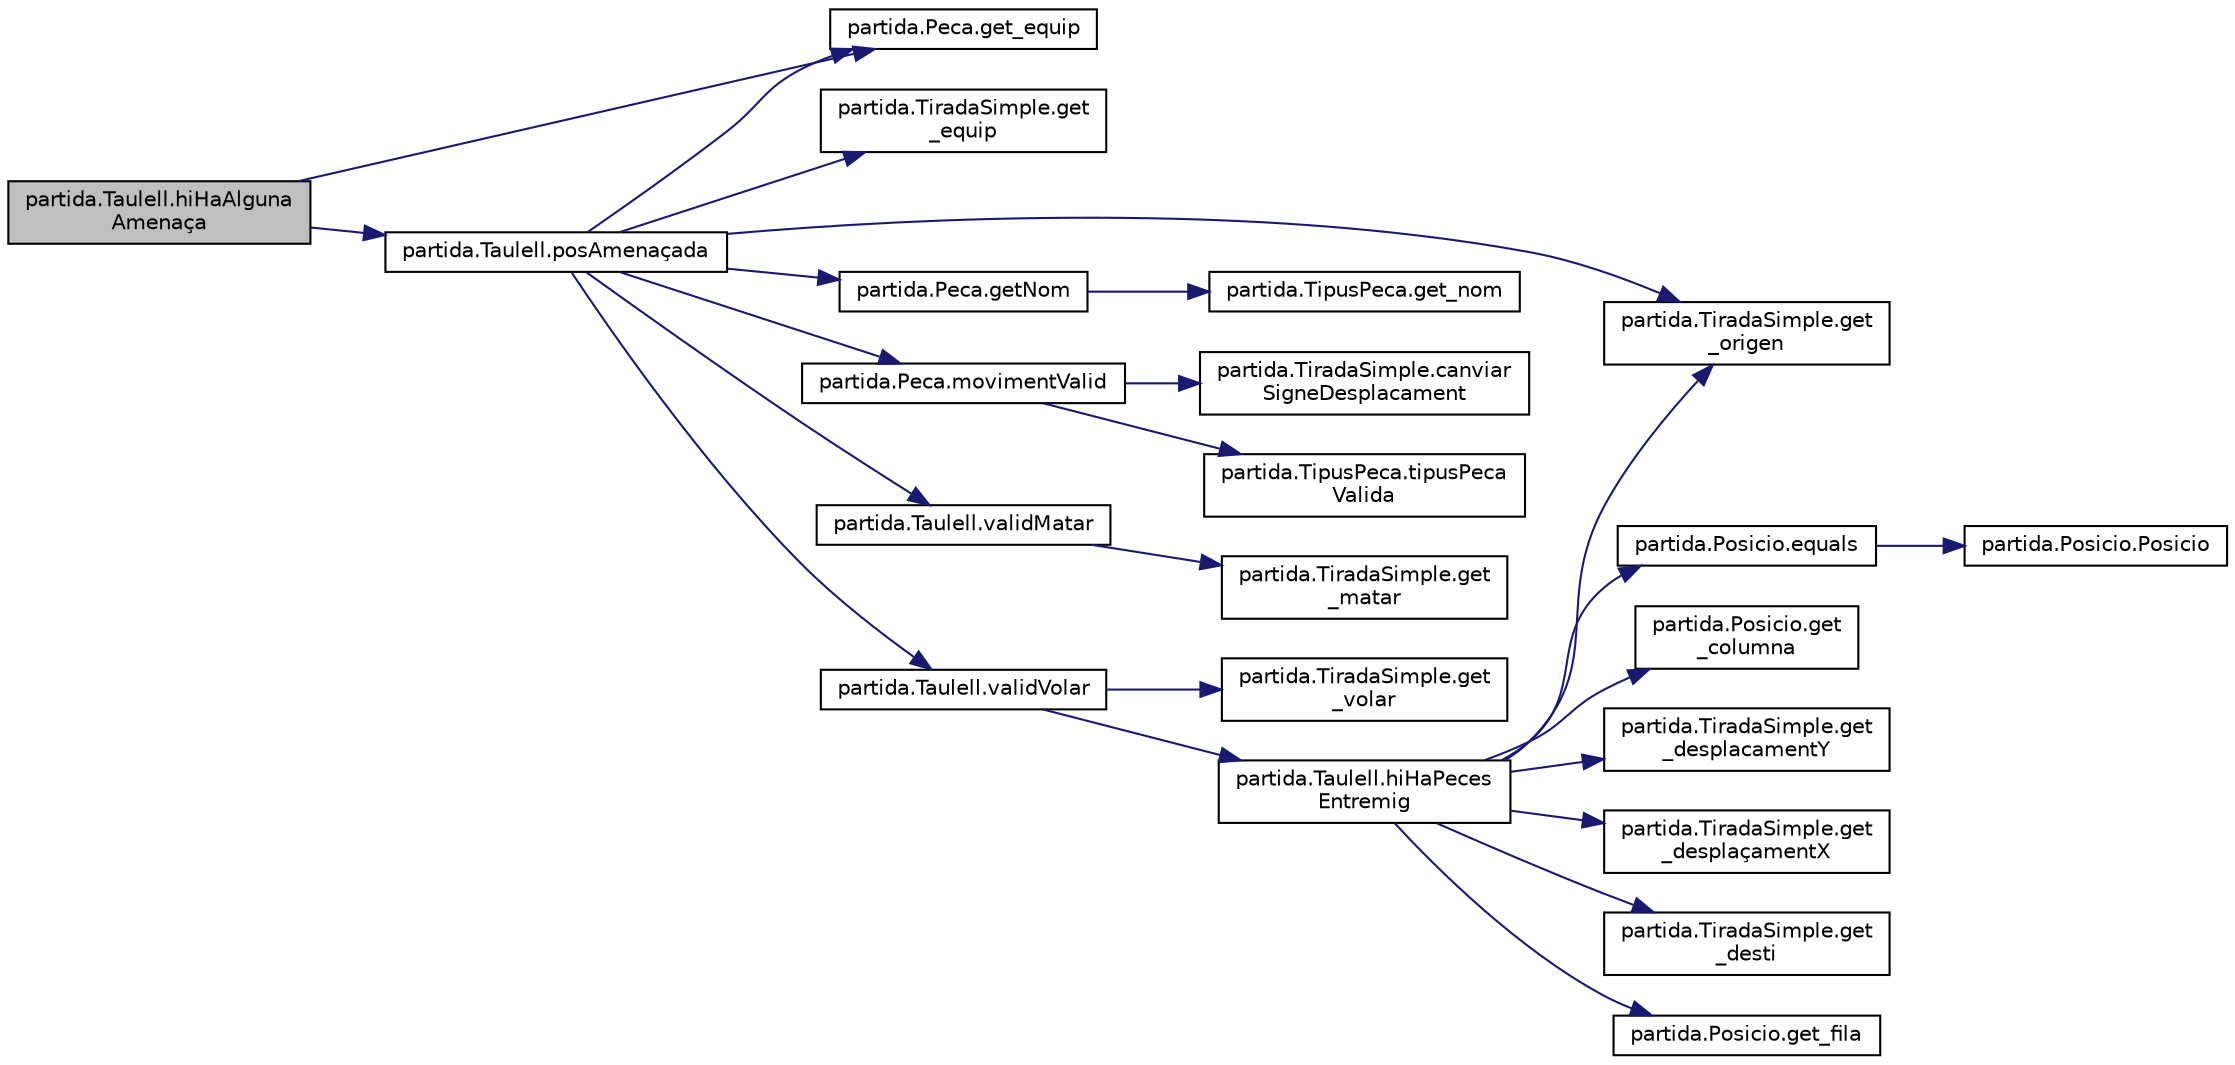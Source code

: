 digraph "partida.Taulell.hiHaAlgunaAmenaça"
{
 // LATEX_PDF_SIZE
  edge [fontname="Helvetica",fontsize="10",labelfontname="Helvetica",labelfontsize="10"];
  node [fontname="Helvetica",fontsize="10",shape=record];
  rankdir="LR";
  Node1 [label="partida.Taulell.hiHaAlguna\lAmenaça",height=0.2,width=0.4,color="black", fillcolor="grey75", style="filled", fontcolor="black",tooltip="Mira si les peces del equip contrari estan amenaçades."];
  Node1 -> Node2 [color="midnightblue",fontsize="10",style="solid"];
  Node2 [label="partida.Peca.get_equip",height=0.2,width=0.4,color="black", fillcolor="white", style="filled",URL="$classpartida_1_1_peca.html#acf746f82f289a4a6b9c13f518df1fe6b",tooltip="Equip."];
  Node1 -> Node3 [color="midnightblue",fontsize="10",style="solid"];
  Node3 [label="partida.Taulell.posAmenaçada",height=0.2,width=0.4,color="black", fillcolor="white", style="filled",URL="$classpartida_1_1_taulell.html#a2a9e48e57503dab760f4a4510c143535",tooltip="Mira si la posició esta amenaçada una posició a partir d'una Peça."];
  Node3 -> Node2 [color="midnightblue",fontsize="10",style="solid"];
  Node3 -> Node4 [color="midnightblue",fontsize="10",style="solid"];
  Node4 [label="partida.TiradaSimple.get\l_equip",height=0.2,width=0.4,color="black", fillcolor="white", style="filled",URL="$classpartida_1_1_tirada_simple.html#a7117f9d1138194747cc8ef335b2876fd",tooltip="Equip del Jugador de la Tirada (true = BLANQUES, false = NEGRES."];
  Node3 -> Node5 [color="midnightblue",fontsize="10",style="solid"];
  Node5 [label="partida.TiradaSimple.get\l_origen",height=0.2,width=0.4,color="black", fillcolor="white", style="filled",URL="$classpartida_1_1_tirada_simple.html#ac67b65ec5021b314961fc232949bc680",tooltip="Origen."];
  Node3 -> Node6 [color="midnightblue",fontsize="10",style="solid"];
  Node6 [label="partida.Peca.getNom",height=0.2,width=0.4,color="black", fillcolor="white", style="filled",URL="$classpartida_1_1_peca.html#a4961f25a80f488fd2c5c97ff15ceddeb",tooltip="Nom de la Peça."];
  Node6 -> Node7 [color="midnightblue",fontsize="10",style="solid"];
  Node7 [label="partida.TipusPeca.get_nom",height=0.2,width=0.4,color="black", fillcolor="white", style="filled",URL="$classpartida_1_1_tipus_peca.html#a4d5a3d6a5f26c4167a4a7e2b4a9f0015",tooltip="Nom del tipus de Peça."];
  Node3 -> Node8 [color="midnightblue",fontsize="10",style="solid"];
  Node8 [label="partida.Peca.movimentValid",height=0.2,width=0.4,color="black", fillcolor="white", style="filled",URL="$classpartida_1_1_peca.html#a00c836ce784c43093c86c54ce7ad7754",tooltip="Validació de la validesa d'una tirada."];
  Node8 -> Node9 [color="midnightblue",fontsize="10",style="solid"];
  Node9 [label="partida.TiradaSimple.canviar\lSigneDesplacament",height=0.2,width=0.4,color="black", fillcolor="white", style="filled",URL="$classpartida_1_1_tirada_simple.html#a9b6b26d161cf537452ce59894d0e8f80",tooltip="Canvia el signe de desplaçament X i Y."];
  Node8 -> Node10 [color="midnightblue",fontsize="10",style="solid"];
  Node10 [label="partida.TipusPeca.tipusPeca\lValida",height=0.2,width=0.4,color="black", fillcolor="white", style="filled",URL="$classpartida_1_1_tipus_peca.html#a8d39abf24f8d3dbb1517060b83c1f728",tooltip="Mira si un tipus de Peça és vàlid."];
  Node3 -> Node11 [color="midnightblue",fontsize="10",style="solid"];
  Node11 [label="partida.Taulell.validMatar",height=0.2,width=0.4,color="black", fillcolor="white", style="filled",URL="$classpartida_1_1_taulell.html#a1b94de082c83ef2c7af322795c4daafd",tooltip="Comprova que les habilitats de matar de la peça amb les que vol fer a la tirada."];
  Node11 -> Node12 [color="midnightblue",fontsize="10",style="solid"];
  Node12 [label="partida.TiradaSimple.get\l_matar",height=0.2,width=0.4,color="black", fillcolor="white", style="filled",URL="$classpartida_1_1_tirada_simple.html#aeb2264788f917ed9349f9b6399554f37",tooltip="Matar."];
  Node3 -> Node13 [color="midnightblue",fontsize="10",style="solid"];
  Node13 [label="partida.Taulell.validVolar",height=0.2,width=0.4,color="black", fillcolor="white", style="filled",URL="$classpartida_1_1_taulell.html#ab808f90adb948b95af87138809d0dd96",tooltip="Comprova que les habilitats de volar de la peça amb les que vol fer a la tirada."];
  Node13 -> Node14 [color="midnightblue",fontsize="10",style="solid"];
  Node14 [label="partida.TiradaSimple.get\l_volar",height=0.2,width=0.4,color="black", fillcolor="white", style="filled",URL="$classpartida_1_1_tirada_simple.html#a221e50d1eb171eb9b69d2d20eb77d404",tooltip="Volar."];
  Node13 -> Node15 [color="midnightblue",fontsize="10",style="solid"];
  Node15 [label="partida.Taulell.hiHaPeces\lEntremig",height=0.2,width=0.4,color="black", fillcolor="white", style="filled",URL="$classpartida_1_1_taulell.html#adf258c45e95084068e09fe1d14e46fef",tooltip="Comprova si hi ha peces entremig de la tirada que es vol executar."];
  Node15 -> Node16 [color="midnightblue",fontsize="10",style="solid"];
  Node16 [label="partida.Posicio.equals",height=0.2,width=0.4,color="black", fillcolor="white", style="filled",URL="$classpartida_1_1_posicio.html#aa01891d16f82607364885f2a26c8a41e",tooltip="Comparació de dues Posicions."];
  Node16 -> Node17 [color="midnightblue",fontsize="10",style="solid"];
  Node17 [label="partida.Posicio.Posicio",height=0.2,width=0.4,color="black", fillcolor="white", style="filled",URL="$classpartida_1_1_posicio.html#a80733d48f01e4df99ab0606af0721a0a",tooltip="Genera una Posicó"];
  Node15 -> Node18 [color="midnightblue",fontsize="10",style="solid"];
  Node18 [label="partida.Posicio.get\l_columna",height=0.2,width=0.4,color="black", fillcolor="white", style="filled",URL="$classpartida_1_1_posicio.html#a267f9e1db4052bbdf4cbdf15afde97e7",tooltip="Columna."];
  Node15 -> Node19 [color="midnightblue",fontsize="10",style="solid"];
  Node19 [label="partida.TiradaSimple.get\l_desplacamentY",height=0.2,width=0.4,color="black", fillcolor="white", style="filled",URL="$classpartida_1_1_tirada_simple.html#a43de35c8d09caf5ac372ae579a369625",tooltip="Desplaçament en l'eix de les Y."];
  Node15 -> Node20 [color="midnightblue",fontsize="10",style="solid"];
  Node20 [label="partida.TiradaSimple.get\l_desplaçamentX",height=0.2,width=0.4,color="black", fillcolor="white", style="filled",URL="$classpartida_1_1_tirada_simple.html#a77438dc75b40c3c578ebfe0f41c85d7a",tooltip="Desplaçament en l'eix de les X."];
  Node15 -> Node21 [color="midnightblue",fontsize="10",style="solid"];
  Node21 [label="partida.TiradaSimple.get\l_desti",height=0.2,width=0.4,color="black", fillcolor="white", style="filled",URL="$classpartida_1_1_tirada_simple.html#aaa98451448fe6aca2bf914e36fead1e6",tooltip="Destí"];
  Node15 -> Node22 [color="midnightblue",fontsize="10",style="solid"];
  Node22 [label="partida.Posicio.get_fila",height=0.2,width=0.4,color="black", fillcolor="white", style="filled",URL="$classpartida_1_1_posicio.html#afd3e4dfc10d7a4ce1587ebc641cbbee5",tooltip="Fila."];
  Node15 -> Node5 [color="midnightblue",fontsize="10",style="solid"];
}
